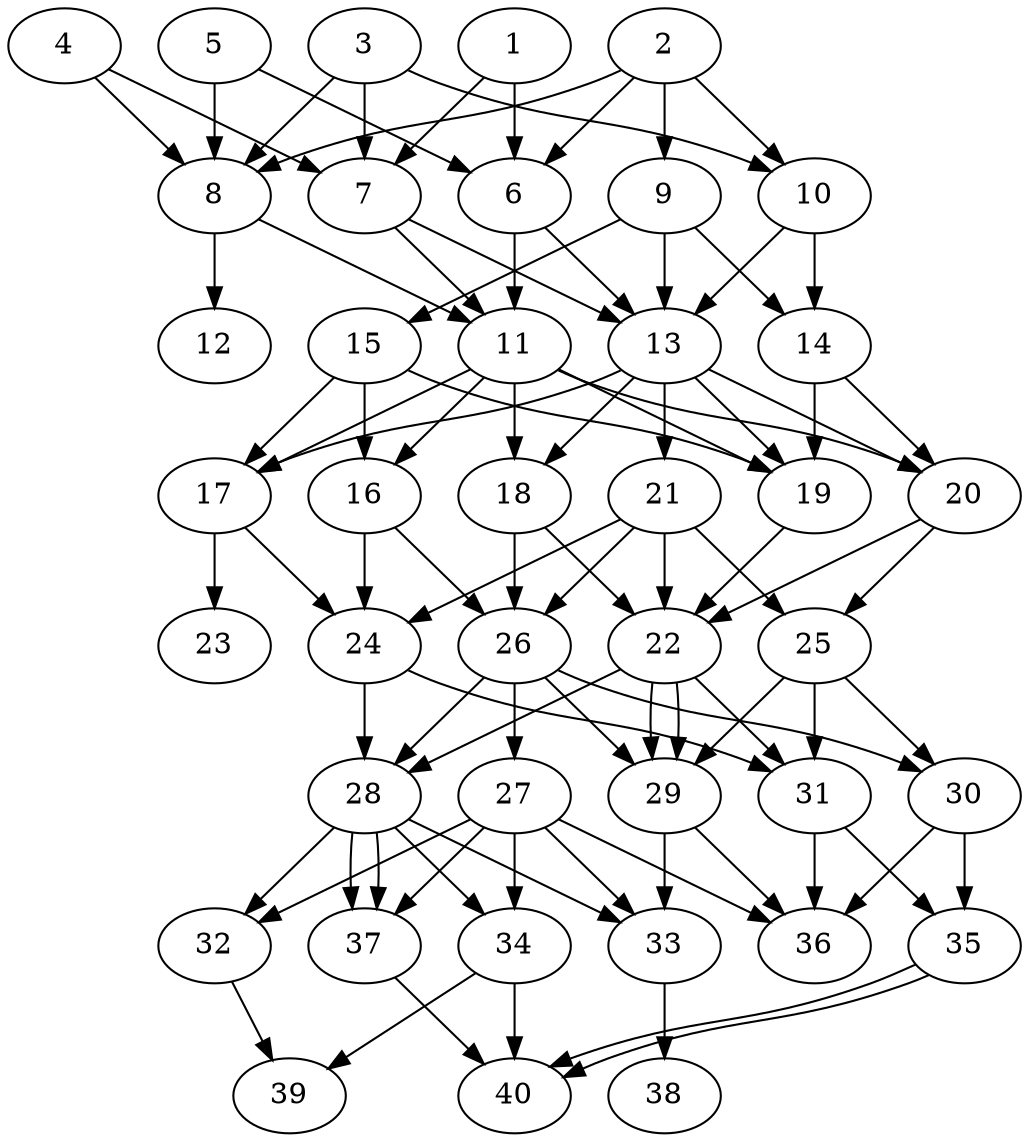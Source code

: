 // DAG automatically generated by daggen at Thu Oct  3 14:06:48 2019
// ./daggen --dot -n 40 --ccr 0.4 --fat 0.5 --regular 0.9 --density 0.7 --mindata 5242880 --maxdata 52428800 
digraph G {
  1 [size="45939200", alpha="0.00", expect_size="18375680"] 
  1 -> 6 [size ="18375680"]
  1 -> 7 [size ="18375680"]
  2 [size="99901440", alpha="0.14", expect_size="39960576"] 
  2 -> 6 [size ="39960576"]
  2 -> 8 [size ="39960576"]
  2 -> 9 [size ="39960576"]
  2 -> 10 [size ="39960576"]
  3 [size="71214080", alpha="0.02", expect_size="28485632"] 
  3 -> 7 [size ="28485632"]
  3 -> 8 [size ="28485632"]
  3 -> 10 [size ="28485632"]
  4 [size="48878080", alpha="0.15", expect_size="19551232"] 
  4 -> 7 [size ="19551232"]
  4 -> 8 [size ="19551232"]
  5 [size="58301440", alpha="0.06", expect_size="23320576"] 
  5 -> 6 [size ="23320576"]
  5 -> 8 [size ="23320576"]
  6 [size="94461440", alpha="0.05", expect_size="37784576"] 
  6 -> 11 [size ="37784576"]
  6 -> 13 [size ="37784576"]
  7 [size="124418560", alpha="0.05", expect_size="49767424"] 
  7 -> 11 [size ="49767424"]
  7 -> 13 [size ="49767424"]
  8 [size="48442880", alpha="0.14", expect_size="19377152"] 
  8 -> 11 [size ="19377152"]
  8 -> 12 [size ="19377152"]
  9 [size="104967680", alpha="0.09", expect_size="41987072"] 
  9 -> 13 [size ="41987072"]
  9 -> 14 [size ="41987072"]
  9 -> 15 [size ="41987072"]
  10 [size="27804160", alpha="0.06", expect_size="11121664"] 
  10 -> 13 [size ="11121664"]
  10 -> 14 [size ="11121664"]
  11 [size="110750720", alpha="0.13", expect_size="44300288"] 
  11 -> 16 [size ="44300288"]
  11 -> 17 [size ="44300288"]
  11 -> 18 [size ="44300288"]
  11 -> 19 [size ="44300288"]
  11 -> 20 [size ="44300288"]
  12 [size="112988160", alpha="0.10", expect_size="45195264"] 
  13 [size="77639680", alpha="0.07", expect_size="31055872"] 
  13 -> 17 [size ="31055872"]
  13 -> 18 [size ="31055872"]
  13 -> 19 [size ="31055872"]
  13 -> 20 [size ="31055872"]
  13 -> 21 [size ="31055872"]
  14 [size="89761280", alpha="0.10", expect_size="35904512"] 
  14 -> 19 [size ="35904512"]
  14 -> 20 [size ="35904512"]
  15 [size="62356480", alpha="0.07", expect_size="24942592"] 
  15 -> 16 [size ="24942592"]
  15 -> 17 [size ="24942592"]
  15 -> 19 [size ="24942592"]
  16 [size="97241600", alpha="0.02", expect_size="38896640"] 
  16 -> 24 [size ="38896640"]
  16 -> 26 [size ="38896640"]
  17 [size="128788480", alpha="0.09", expect_size="51515392"] 
  17 -> 23 [size ="51515392"]
  17 -> 24 [size ="51515392"]
  18 [size="41853440", alpha="0.01", expect_size="16741376"] 
  18 -> 22 [size ="16741376"]
  18 -> 26 [size ="16741376"]
  19 [size="124055040", alpha="0.15", expect_size="49622016"] 
  19 -> 22 [size ="49622016"]
  20 [size="59253760", alpha="0.19", expect_size="23701504"] 
  20 -> 22 [size ="23701504"]
  20 -> 25 [size ="23701504"]
  21 [size="95418880", alpha="0.09", expect_size="38167552"] 
  21 -> 22 [size ="38167552"]
  21 -> 24 [size ="38167552"]
  21 -> 25 [size ="38167552"]
  21 -> 26 [size ="38167552"]
  22 [size="53184000", alpha="0.14", expect_size="21273600"] 
  22 -> 28 [size ="21273600"]
  22 -> 29 [size ="21273600"]
  22 -> 29 [size ="21273600"]
  22 -> 31 [size ="21273600"]
  23 [size="113832960", alpha="0.08", expect_size="45533184"] 
  24 [size="35041280", alpha="0.08", expect_size="14016512"] 
  24 -> 28 [size ="14016512"]
  24 -> 31 [size ="14016512"]
  25 [size="95723520", alpha="0.16", expect_size="38289408"] 
  25 -> 29 [size ="38289408"]
  25 -> 30 [size ="38289408"]
  25 -> 31 [size ="38289408"]
  26 [size="18664960", alpha="0.18", expect_size="7465984"] 
  26 -> 27 [size ="7465984"]
  26 -> 28 [size ="7465984"]
  26 -> 29 [size ="7465984"]
  26 -> 30 [size ="7465984"]
  27 [size="27609600", alpha="0.19", expect_size="11043840"] 
  27 -> 32 [size ="11043840"]
  27 -> 33 [size ="11043840"]
  27 -> 34 [size ="11043840"]
  27 -> 36 [size ="11043840"]
  27 -> 37 [size ="11043840"]
  28 [size="81047040", alpha="0.05", expect_size="32418816"] 
  28 -> 32 [size ="32418816"]
  28 -> 33 [size ="32418816"]
  28 -> 34 [size ="32418816"]
  28 -> 37 [size ="32418816"]
  28 -> 37 [size ="32418816"]
  29 [size="85655040", alpha="0.08", expect_size="34262016"] 
  29 -> 33 [size ="34262016"]
  29 -> 36 [size ="34262016"]
  30 [size="57699840", alpha="0.12", expect_size="23079936"] 
  30 -> 35 [size ="23079936"]
  30 -> 36 [size ="23079936"]
  31 [size="54310400", alpha="0.14", expect_size="21724160"] 
  31 -> 35 [size ="21724160"]
  31 -> 36 [size ="21724160"]
  32 [size="108318720", alpha="0.12", expect_size="43327488"] 
  32 -> 39 [size ="43327488"]
  33 [size="70594560", alpha="0.01", expect_size="28237824"] 
  33 -> 38 [size ="28237824"]
  34 [size="117204480", alpha="0.03", expect_size="46881792"] 
  34 -> 39 [size ="46881792"]
  34 -> 40 [size ="46881792"]
  35 [size="47997440", alpha="0.14", expect_size="19198976"] 
  35 -> 40 [size ="19198976"]
  35 -> 40 [size ="19198976"]
  36 [size="26124800", alpha="0.19", expect_size="10449920"] 
  37 [size="14986240", alpha="0.03", expect_size="5994496"] 
  37 -> 40 [size ="5994496"]
  38 [size="125888000", alpha="0.12", expect_size="50355200"] 
  39 [size="40271360", alpha="0.00", expect_size="16108544"] 
  40 [size="85934080", alpha="0.16", expect_size="34373632"] 
}
